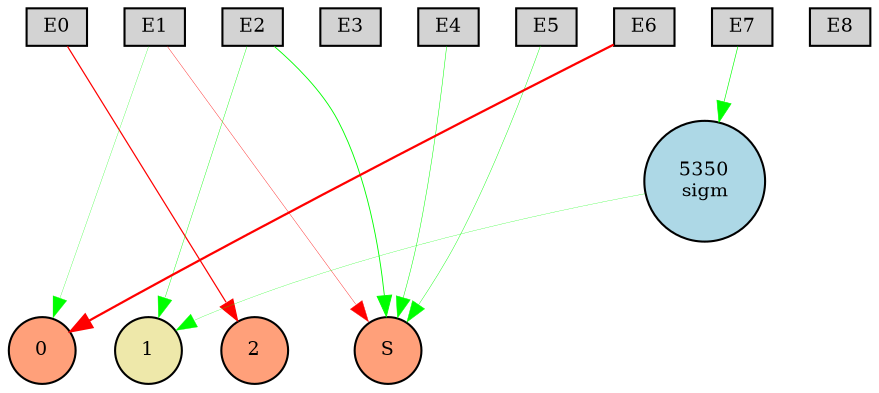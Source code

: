 digraph {
	node [fontsize=9 height=0.2 shape=circle width=0.2]
	subgraph inputs {
		node [shape=box style=filled]
		rank=source
		E0 [fillcolor=lightgray]
		E1 [fillcolor=lightgray]
		E0 -> E1 [style=invis]
		E2 [fillcolor=lightgray]
		E1 -> E2 [style=invis]
		E3 [fillcolor=lightgray]
		E2 -> E3 [style=invis]
		E4 [fillcolor=lightgray]
		E3 -> E4 [style=invis]
		E5 [fillcolor=lightgray]
		E4 -> E5 [style=invis]
		E6 [fillcolor=lightgray]
		E5 -> E6 [style=invis]
		E7 [fillcolor=lightgray]
		E6 -> E7 [style=invis]
		E8 [fillcolor=lightgray]
		E7 -> E8 [style=invis]
	}
	subgraph outputs {
		node [style=filled]
		rank=sink
		0 [fillcolor=lightsalmon fontsize=9 height=0.2 shape=circle width=0.2]
		1 [fillcolor=palegoldenrod fontsize=9 height=0.2 shape=circle width=0.2]
		0 -> 1 [style=invis]
		2 [fillcolor=lightsalmon fontsize=9 height=0.2 shape=circle width=0.2]
		1 -> 2 [style=invis]
		S [fillcolor=lightsalmon fontsize=9 height=0.2 shape=circle width=0.2]
		2 -> S [style=invis]
	}
	5350 [label="5350
sigm" fillcolor=lightblue style=filled]
	E5 -> S [color=green penwidth=0.20313522027199551 style=solid]
	E6 -> 0 [color=red penwidth=1.075518603560783 style=solid]
	E4 -> S [color=green penwidth=0.23682486239195477 style=solid]
	E2 -> 1 [color=green penwidth=0.1913982604328862 style=solid]
	E0 -> 2 [color=red penwidth=0.5856100678620052 style=solid]
	E2 -> S [color=green penwidth=0.4314502979649788 style=solid]
	E1 -> S [color=red penwidth=0.17937331140750057 style=solid]
	E7 -> 5350 [color=green penwidth=0.30949857626468014 style=solid]
	5350 -> 1 [color=green penwidth=0.13173464528945394 style=solid]
	E1 -> 0 [color=green penwidth=0.13040098520041002 style=solid]
}

